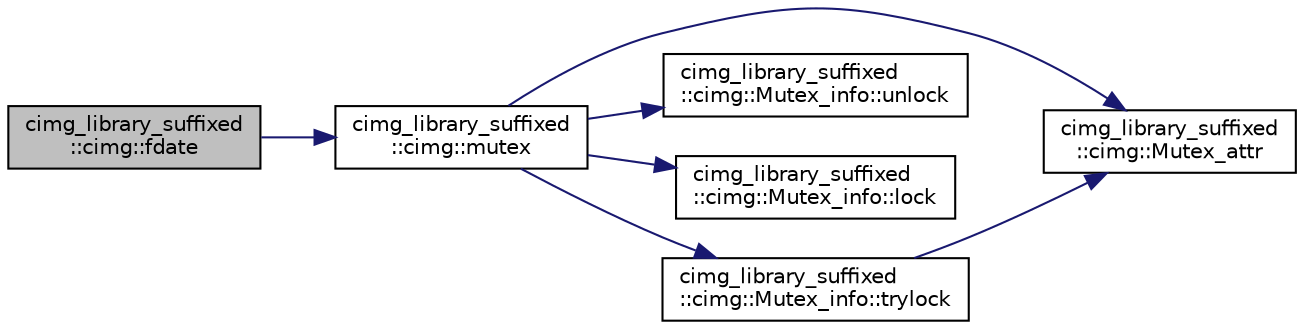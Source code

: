 digraph "cimg_library_suffixed::cimg::fdate"
{
  edge [fontname="Helvetica",fontsize="10",labelfontname="Helvetica",labelfontsize="10"];
  node [fontname="Helvetica",fontsize="10",shape=record];
  rankdir="LR";
  Node1376 [label="cimg_library_suffixed\l::cimg::fdate",height=0.2,width=0.4,color="black", fillcolor="grey75", style="filled", fontcolor="black"];
  Node1376 -> Node1377 [color="midnightblue",fontsize="10",style="solid",fontname="Helvetica"];
  Node1377 [label="cimg_library_suffixed\l::cimg::mutex",height=0.2,width=0.4,color="black", fillcolor="white", style="filled",URL="$namespacecimg__library__suffixed_1_1cimg.html#a9e739e4b4ac058abfba069466617b914"];
  Node1377 -> Node1378 [color="midnightblue",fontsize="10",style="solid",fontname="Helvetica"];
  Node1378 [label="cimg_library_suffixed\l::cimg::Mutex_attr",height=0.2,width=0.4,color="black", fillcolor="white", style="filled",URL="$namespacecimg__library__suffixed_1_1cimg.html#aa0e1bc96ae6e235dc5b67b8b0a466166"];
  Node1377 -> Node1379 [color="midnightblue",fontsize="10",style="solid",fontname="Helvetica"];
  Node1379 [label="cimg_library_suffixed\l::cimg::Mutex_info::unlock",height=0.2,width=0.4,color="black", fillcolor="white", style="filled",URL="$structcimg__library__suffixed_1_1cimg_1_1_mutex__info.html#afac3fa5f107ad4795fb867050f616555"];
  Node1377 -> Node1380 [color="midnightblue",fontsize="10",style="solid",fontname="Helvetica"];
  Node1380 [label="cimg_library_suffixed\l::cimg::Mutex_info::lock",height=0.2,width=0.4,color="black", fillcolor="white", style="filled",URL="$structcimg__library__suffixed_1_1cimg_1_1_mutex__info.html#a6cc8e26847a1aa649febed03d70182e7"];
  Node1377 -> Node1381 [color="midnightblue",fontsize="10",style="solid",fontname="Helvetica"];
  Node1381 [label="cimg_library_suffixed\l::cimg::Mutex_info::trylock",height=0.2,width=0.4,color="black", fillcolor="white", style="filled",URL="$structcimg__library__suffixed_1_1cimg_1_1_mutex__info.html#a9bf4ed1e1dfe6f28fa6250cd04f3c900"];
  Node1381 -> Node1378 [color="midnightblue",fontsize="10",style="solid",fontname="Helvetica"];
}
